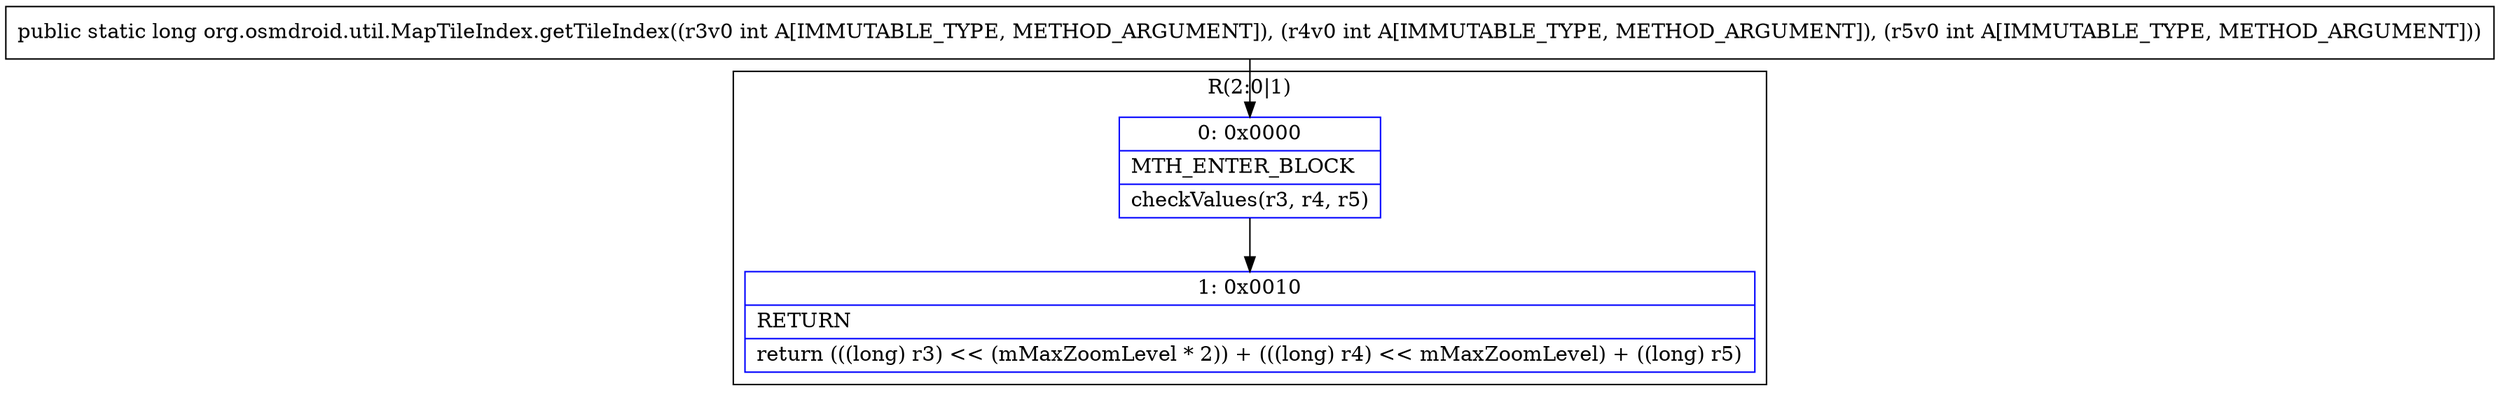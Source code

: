 digraph "CFG fororg.osmdroid.util.MapTileIndex.getTileIndex(III)J" {
subgraph cluster_Region_293049869 {
label = "R(2:0|1)";
node [shape=record,color=blue];
Node_0 [shape=record,label="{0\:\ 0x0000|MTH_ENTER_BLOCK\l|checkValues(r3, r4, r5)\l}"];
Node_1 [shape=record,label="{1\:\ 0x0010|RETURN\l|return (((long) r3) \<\< (mMaxZoomLevel * 2)) + (((long) r4) \<\< mMaxZoomLevel) + ((long) r5)\l}"];
}
MethodNode[shape=record,label="{public static long org.osmdroid.util.MapTileIndex.getTileIndex((r3v0 int A[IMMUTABLE_TYPE, METHOD_ARGUMENT]), (r4v0 int A[IMMUTABLE_TYPE, METHOD_ARGUMENT]), (r5v0 int A[IMMUTABLE_TYPE, METHOD_ARGUMENT])) }"];
MethodNode -> Node_0;
Node_0 -> Node_1;
}


